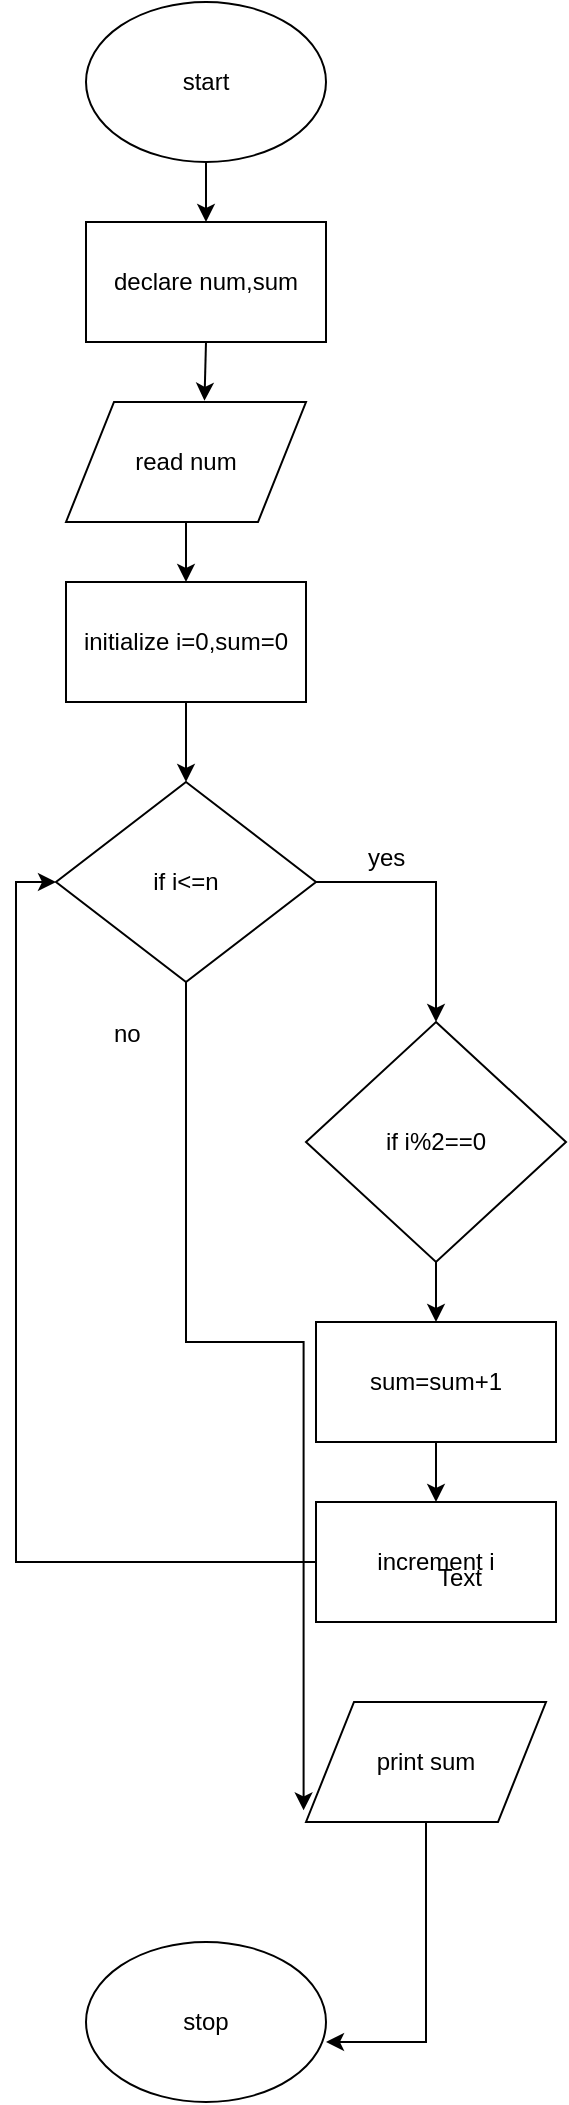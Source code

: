<mxfile version="12.1.3" type="device" pages="1"><diagram id="Xao_fApwAu0_JzqNB54B" name="Page-1"><mxGraphModel dx="1024" dy="530" grid="1" gridSize="10" guides="1" tooltips="1" connect="1" arrows="1" fold="1" page="1" pageScale="1" pageWidth="827" pageHeight="1169" math="0" shadow="0"><root><mxCell id="0"/><mxCell id="1" parent="0"/><mxCell id="0AaSrE7NIw3PGiIjaHl7-10" style="edgeStyle=orthogonalEdgeStyle;rounded=0;orthogonalLoop=1;jettySize=auto;html=1;exitX=0.5;exitY=1;exitDx=0;exitDy=0;entryX=0.5;entryY=0;entryDx=0;entryDy=0;" edge="1" parent="1" source="0AaSrE7NIw3PGiIjaHl7-1" target="0AaSrE7NIw3PGiIjaHl7-2"><mxGeometry relative="1" as="geometry"/></mxCell><mxCell id="0AaSrE7NIw3PGiIjaHl7-1" value="start" style="ellipse;whiteSpace=wrap;html=1;" vertex="1" parent="1"><mxGeometry x="330" y="40" width="120" height="80" as="geometry"/></mxCell><mxCell id="0AaSrE7NIw3PGiIjaHl7-11" style="edgeStyle=orthogonalEdgeStyle;rounded=0;orthogonalLoop=1;jettySize=auto;html=1;exitX=0.5;exitY=1;exitDx=0;exitDy=0;entryX=0.577;entryY=-0.01;entryDx=0;entryDy=0;entryPerimeter=0;" edge="1" parent="1" source="0AaSrE7NIw3PGiIjaHl7-2" target="0AaSrE7NIw3PGiIjaHl7-3"><mxGeometry relative="1" as="geometry"/></mxCell><mxCell id="0AaSrE7NIw3PGiIjaHl7-2" value="declare num,sum" style="rounded=0;whiteSpace=wrap;html=1;" vertex="1" parent="1"><mxGeometry x="330" y="150" width="120" height="60" as="geometry"/></mxCell><mxCell id="0AaSrE7NIw3PGiIjaHl7-14" style="edgeStyle=orthogonalEdgeStyle;rounded=0;orthogonalLoop=1;jettySize=auto;html=1;exitX=0.5;exitY=1;exitDx=0;exitDy=0;entryX=0.5;entryY=0;entryDx=0;entryDy=0;" edge="1" parent="1" source="0AaSrE7NIw3PGiIjaHl7-3" target="0AaSrE7NIw3PGiIjaHl7-5"><mxGeometry relative="1" as="geometry"/></mxCell><mxCell id="0AaSrE7NIw3PGiIjaHl7-3" value="read num" style="shape=parallelogram;perimeter=parallelogramPerimeter;whiteSpace=wrap;html=1;" vertex="1" parent="1"><mxGeometry x="320" y="240" width="120" height="60" as="geometry"/></mxCell><mxCell id="0AaSrE7NIw3PGiIjaHl7-16" style="edgeStyle=orthogonalEdgeStyle;rounded=0;orthogonalLoop=1;jettySize=auto;html=1;exitX=1;exitY=0.5;exitDx=0;exitDy=0;entryX=0.5;entryY=0;entryDx=0;entryDy=0;" edge="1" parent="1" source="0AaSrE7NIw3PGiIjaHl7-4" target="0AaSrE7NIw3PGiIjaHl7-6"><mxGeometry relative="1" as="geometry"/></mxCell><mxCell id="0AaSrE7NIw3PGiIjaHl7-23" style="edgeStyle=orthogonalEdgeStyle;rounded=0;orthogonalLoop=1;jettySize=auto;html=1;exitX=0.5;exitY=1;exitDx=0;exitDy=0;entryX=-0.01;entryY=0.903;entryDx=0;entryDy=0;entryPerimeter=0;" edge="1" parent="1" source="0AaSrE7NIw3PGiIjaHl7-4" target="0AaSrE7NIw3PGiIjaHl7-13"><mxGeometry relative="1" as="geometry"/></mxCell><mxCell id="0AaSrE7NIw3PGiIjaHl7-4" value="if i&amp;lt;=n" style="rhombus;whiteSpace=wrap;html=1;" vertex="1" parent="1"><mxGeometry x="315" y="430" width="130" height="100" as="geometry"/></mxCell><mxCell id="0AaSrE7NIw3PGiIjaHl7-15" style="edgeStyle=orthogonalEdgeStyle;rounded=0;orthogonalLoop=1;jettySize=auto;html=1;exitX=0.5;exitY=1;exitDx=0;exitDy=0;entryX=0.5;entryY=0;entryDx=0;entryDy=0;" edge="1" parent="1" source="0AaSrE7NIw3PGiIjaHl7-5" target="0AaSrE7NIw3PGiIjaHl7-4"><mxGeometry relative="1" as="geometry"/></mxCell><mxCell id="0AaSrE7NIw3PGiIjaHl7-5" value="initialize i=0,sum=0" style="rounded=0;whiteSpace=wrap;html=1;" vertex="1" parent="1"><mxGeometry x="320" y="330" width="120" height="60" as="geometry"/></mxCell><mxCell id="0AaSrE7NIw3PGiIjaHl7-24" style="edgeStyle=orthogonalEdgeStyle;rounded=0;orthogonalLoop=1;jettySize=auto;html=1;exitX=0.5;exitY=1;exitDx=0;exitDy=0;entryX=0.5;entryY=0;entryDx=0;entryDy=0;" edge="1" parent="1" source="0AaSrE7NIw3PGiIjaHl7-6" target="0AaSrE7NIw3PGiIjaHl7-7"><mxGeometry relative="1" as="geometry"/></mxCell><mxCell id="0AaSrE7NIw3PGiIjaHl7-6" value="if i%2==0" style="rhombus;whiteSpace=wrap;html=1;" vertex="1" parent="1"><mxGeometry x="440" y="550" width="130" height="120" as="geometry"/></mxCell><mxCell id="0AaSrE7NIw3PGiIjaHl7-25" style="edgeStyle=orthogonalEdgeStyle;rounded=0;orthogonalLoop=1;jettySize=auto;html=1;exitX=0.5;exitY=1;exitDx=0;exitDy=0;entryX=0.5;entryY=0;entryDx=0;entryDy=0;" edge="1" parent="1" source="0AaSrE7NIw3PGiIjaHl7-7" target="0AaSrE7NIw3PGiIjaHl7-8"><mxGeometry relative="1" as="geometry"/></mxCell><mxCell id="0AaSrE7NIw3PGiIjaHl7-7" value="sum=sum+1" style="rounded=0;whiteSpace=wrap;html=1;" vertex="1" parent="1"><mxGeometry x="445" y="700" width="120" height="60" as="geometry"/></mxCell><mxCell id="0AaSrE7NIw3PGiIjaHl7-28" style="edgeStyle=orthogonalEdgeStyle;rounded=0;orthogonalLoop=1;jettySize=auto;html=1;exitX=0;exitY=0.5;exitDx=0;exitDy=0;entryX=0;entryY=0.5;entryDx=0;entryDy=0;" edge="1" parent="1" source="0AaSrE7NIw3PGiIjaHl7-8" target="0AaSrE7NIw3PGiIjaHl7-4"><mxGeometry relative="1" as="geometry"/></mxCell><mxCell id="0AaSrE7NIw3PGiIjaHl7-8" value="increment i" style="rounded=0;whiteSpace=wrap;html=1;" vertex="1" parent="1"><mxGeometry x="445" y="790" width="120" height="60" as="geometry"/></mxCell><mxCell id="0AaSrE7NIw3PGiIjaHl7-9" value="stop" style="ellipse;whiteSpace=wrap;html=1;" vertex="1" parent="1"><mxGeometry x="330" y="1010" width="120" height="80" as="geometry"/></mxCell><mxCell id="0AaSrE7NIw3PGiIjaHl7-12" value="Text" style="text;html=1;resizable=0;points=[];autosize=1;align=left;verticalAlign=top;spacingTop=-4;" vertex="1" parent="1"><mxGeometry x="504" y="818" width="40" height="20" as="geometry"/></mxCell><mxCell id="0AaSrE7NIw3PGiIjaHl7-27" style="edgeStyle=orthogonalEdgeStyle;rounded=0;orthogonalLoop=1;jettySize=auto;html=1;exitX=0.5;exitY=1;exitDx=0;exitDy=0;entryX=1;entryY=0.625;entryDx=0;entryDy=0;entryPerimeter=0;" edge="1" parent="1" source="0AaSrE7NIw3PGiIjaHl7-13" target="0AaSrE7NIw3PGiIjaHl7-9"><mxGeometry relative="1" as="geometry"/></mxCell><mxCell id="0AaSrE7NIw3PGiIjaHl7-13" value="print sum" style="shape=parallelogram;perimeter=parallelogramPerimeter;whiteSpace=wrap;html=1;" vertex="1" parent="1"><mxGeometry x="440" y="890" width="120" height="60" as="geometry"/></mxCell><mxCell id="0AaSrE7NIw3PGiIjaHl7-17" value="yes" style="text;html=1;resizable=0;points=[];autosize=1;align=left;verticalAlign=top;spacingTop=-4;" vertex="1" parent="1"><mxGeometry x="469" y="458" width="30" height="20" as="geometry"/></mxCell><mxCell id="0AaSrE7NIw3PGiIjaHl7-19" value="no" style="text;html=1;resizable=0;points=[];autosize=1;align=left;verticalAlign=top;spacingTop=-4;" vertex="1" parent="1"><mxGeometry x="342" y="546" width="30" height="20" as="geometry"/></mxCell></root></mxGraphModel></diagram></mxfile>